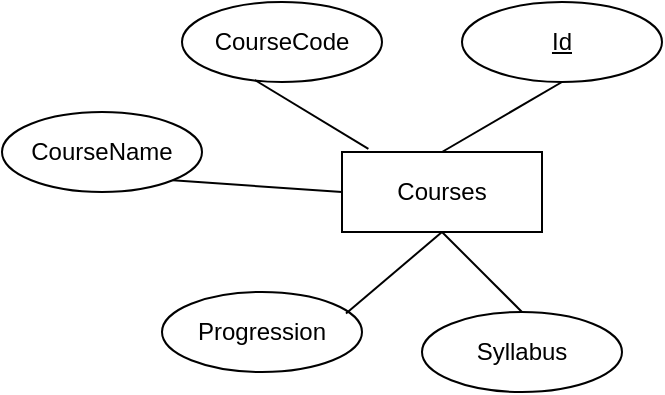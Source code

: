 <mxfile>
    <diagram id="hKodElxy8MJxBY5fWMTE" name="Page-1">
        <mxGraphModel dx="568" dy="325" grid="1" gridSize="10" guides="1" tooltips="1" connect="1" arrows="1" fold="1" page="1" pageScale="1" pageWidth="850" pageHeight="1100" math="0" shadow="0">
            <root>
                <mxCell id="0"/>
                <mxCell id="1" parent="0"/>
                <mxCell id="2" value="Courses" style="whiteSpace=wrap;html=1;align=center;" vertex="1" parent="1">
                    <mxGeometry x="240" y="150" width="100" height="40" as="geometry"/>
                </mxCell>
                <mxCell id="4" value="CourseCode" style="ellipse;whiteSpace=wrap;html=1;align=center;" vertex="1" parent="1">
                    <mxGeometry x="160" y="75" width="100" height="40" as="geometry"/>
                </mxCell>
                <mxCell id="5" value="CourseName" style="ellipse;whiteSpace=wrap;html=1;align=center;" vertex="1" parent="1">
                    <mxGeometry x="70" y="130" width="100" height="40" as="geometry"/>
                </mxCell>
                <mxCell id="10" value="Progression" style="ellipse;whiteSpace=wrap;html=1;align=center;" vertex="1" parent="1">
                    <mxGeometry x="150" y="220" width="100" height="40" as="geometry"/>
                </mxCell>
                <mxCell id="12" value="" style="endArrow=none;html=1;rounded=0;entryX=0.5;entryY=1;entryDx=0;entryDy=0;exitX=0.5;exitY=0;exitDx=0;exitDy=0;" edge="1" parent="1" source="2" target="16">
                    <mxGeometry relative="1" as="geometry">
                        <mxPoint x="190" y="160" as="sourcePoint"/>
                        <mxPoint x="335" y="110" as="targetPoint"/>
                    </mxGeometry>
                </mxCell>
                <mxCell id="13" value="" style="endArrow=none;html=1;rounded=0;exitX=0.364;exitY=0.975;exitDx=0;exitDy=0;exitPerimeter=0;entryX=0.132;entryY=-0.04;entryDx=0;entryDy=0;entryPerimeter=0;" edge="1" parent="1" source="4" target="2">
                    <mxGeometry relative="1" as="geometry">
                        <mxPoint x="190" y="160" as="sourcePoint"/>
                        <mxPoint x="350" y="160" as="targetPoint"/>
                    </mxGeometry>
                </mxCell>
                <mxCell id="14" value="" style="endArrow=none;html=1;rounded=0;exitX=1;exitY=1;exitDx=0;exitDy=0;entryX=0;entryY=0.5;entryDx=0;entryDy=0;" edge="1" parent="1" source="5" target="2">
                    <mxGeometry relative="1" as="geometry">
                        <mxPoint x="190" y="160" as="sourcePoint"/>
                        <mxPoint x="350" y="160" as="targetPoint"/>
                    </mxGeometry>
                </mxCell>
                <mxCell id="15" value="" style="endArrow=none;html=1;rounded=0;entryX=0.92;entryY=0.27;entryDx=0;entryDy=0;entryPerimeter=0;exitX=0.5;exitY=1;exitDx=0;exitDy=0;" edge="1" parent="1" source="2" target="10">
                    <mxGeometry relative="1" as="geometry">
                        <mxPoint x="190" y="160" as="sourcePoint"/>
                        <mxPoint x="350" y="160" as="targetPoint"/>
                    </mxGeometry>
                </mxCell>
                <mxCell id="16" value="Id" style="ellipse;whiteSpace=wrap;html=1;align=center;fontStyle=4;" vertex="1" parent="1">
                    <mxGeometry x="300" y="75" width="100" height="40" as="geometry"/>
                </mxCell>
                <mxCell id="17" value="Syllabus" style="ellipse;whiteSpace=wrap;html=1;align=center;" vertex="1" parent="1">
                    <mxGeometry x="280" y="230" width="100" height="40" as="geometry"/>
                </mxCell>
                <mxCell id="18" value="" style="endArrow=none;html=1;rounded=0;entryX=0.5;entryY=0;entryDx=0;entryDy=0;exitX=0.5;exitY=1;exitDx=0;exitDy=0;" edge="1" parent="1" source="2" target="17">
                    <mxGeometry relative="1" as="geometry">
                        <mxPoint x="190" y="160" as="sourcePoint"/>
                        <mxPoint x="350" y="160" as="targetPoint"/>
                    </mxGeometry>
                </mxCell>
            </root>
        </mxGraphModel>
    </diagram>
</mxfile>